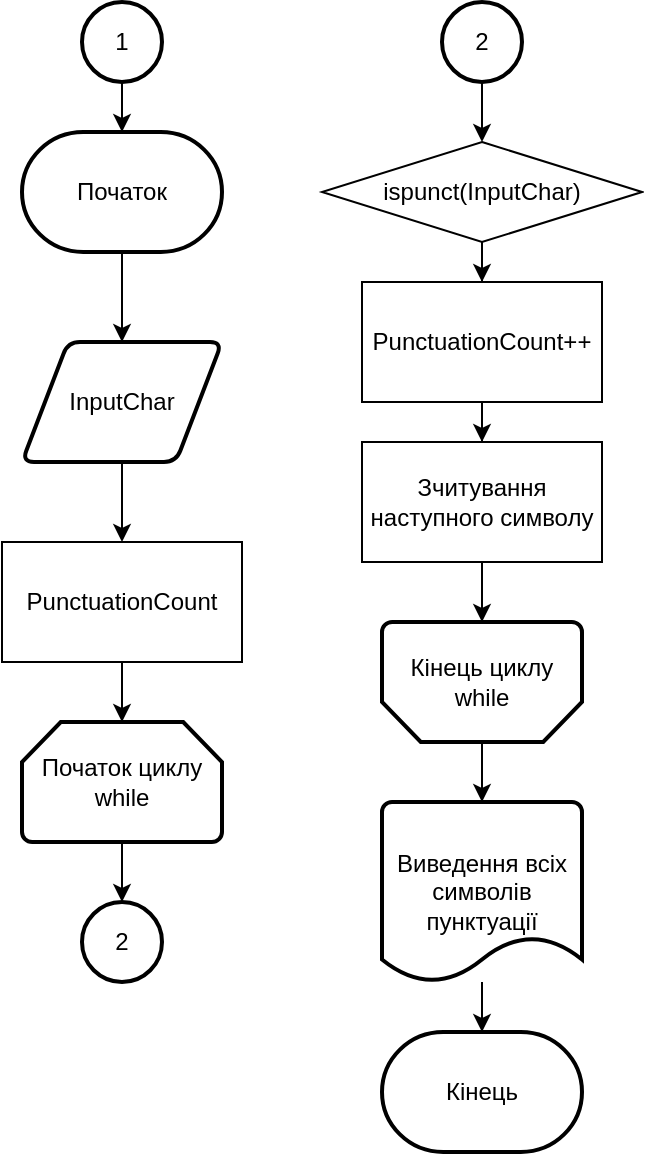 <mxfile version="21.7.5" type="github" pages="2">
  <diagram name="Сторінка-1" id="gfqYNwLdSD_sLag9S6XC">
    <mxGraphModel dx="558" dy="621" grid="1" gridSize="10" guides="1" tooltips="1" connect="1" arrows="1" fold="1" page="1" pageScale="1" pageWidth="827" pageHeight="1169" math="0" shadow="0">
      <root>
        <mxCell id="0" />
        <mxCell id="1" parent="0" />
        <mxCell id="xiM0J_UUpAURy6KG7LGc-4" style="edgeStyle=orthogonalEdgeStyle;rounded=0;orthogonalLoop=1;jettySize=auto;html=1;entryX=0.5;entryY=0;entryDx=0;entryDy=0;" edge="1" parent="1" source="xiM0J_UUpAURy6KG7LGc-1" target="xiM0J_UUpAURy6KG7LGc-3">
          <mxGeometry relative="1" as="geometry" />
        </mxCell>
        <mxCell id="xiM0J_UUpAURy6KG7LGc-1" value="Початок" style="strokeWidth=2;html=1;shape=mxgraph.flowchart.terminator;whiteSpace=wrap;" vertex="1" parent="1">
          <mxGeometry x="40" y="75" width="100" height="60" as="geometry" />
        </mxCell>
        <mxCell id="xiM0J_UUpAURy6KG7LGc-6" value="" style="edgeStyle=orthogonalEdgeStyle;rounded=0;orthogonalLoop=1;jettySize=auto;html=1;" edge="1" parent="1" source="xiM0J_UUpAURy6KG7LGc-3" target="xiM0J_UUpAURy6KG7LGc-5">
          <mxGeometry relative="1" as="geometry" />
        </mxCell>
        <mxCell id="xiM0J_UUpAURy6KG7LGc-3" value="InputChar" style="shape=parallelogram;html=1;strokeWidth=2;perimeter=parallelogramPerimeter;whiteSpace=wrap;rounded=1;arcSize=12;size=0.23;" vertex="1" parent="1">
          <mxGeometry x="40" y="180" width="100" height="60" as="geometry" />
        </mxCell>
        <mxCell id="xiM0J_UUpAURy6KG7LGc-9" value="" style="edgeStyle=orthogonalEdgeStyle;rounded=0;orthogonalLoop=1;jettySize=auto;html=1;" edge="1" parent="1" source="xiM0J_UUpAURy6KG7LGc-5" target="xiM0J_UUpAURy6KG7LGc-7">
          <mxGeometry relative="1" as="geometry" />
        </mxCell>
        <mxCell id="xiM0J_UUpAURy6KG7LGc-5" value="PunctuationCount" style="rounded=0;whiteSpace=wrap;html=1;" vertex="1" parent="1">
          <mxGeometry x="30" y="280" width="120" height="60" as="geometry" />
        </mxCell>
        <mxCell id="xiM0J_UUpAURy6KG7LGc-18" value="" style="edgeStyle=orthogonalEdgeStyle;rounded=0;orthogonalLoop=1;jettySize=auto;html=1;" edge="1" parent="1" source="xiM0J_UUpAURy6KG7LGc-7" target="xiM0J_UUpAURy6KG7LGc-17">
          <mxGeometry relative="1" as="geometry" />
        </mxCell>
        <mxCell id="xiM0J_UUpAURy6KG7LGc-7" value="Початок циклу&lt;br&gt;while" style="strokeWidth=2;html=1;shape=mxgraph.flowchart.loop_limit;whiteSpace=wrap;" vertex="1" parent="1">
          <mxGeometry x="40" y="370" width="100" height="60" as="geometry" />
        </mxCell>
        <mxCell id="xiM0J_UUpAURy6KG7LGc-34" value="" style="edgeStyle=orthogonalEdgeStyle;rounded=0;orthogonalLoop=1;jettySize=auto;html=1;" edge="1" parent="1" source="xiM0J_UUpAURy6KG7LGc-8" target="xiM0J_UUpAURy6KG7LGc-30">
          <mxGeometry relative="1" as="geometry" />
        </mxCell>
        <mxCell id="xiM0J_UUpAURy6KG7LGc-8" value="Кінець циклу&lt;br&gt;while" style="strokeWidth=2;html=1;shape=mxgraph.flowchart.loop_limit;whiteSpace=wrap;direction=west;" vertex="1" parent="1">
          <mxGeometry x="220" y="320" width="100" height="60" as="geometry" />
        </mxCell>
        <mxCell id="xiM0J_UUpAURy6KG7LGc-15" value="Кінець" style="strokeWidth=2;html=1;shape=mxgraph.flowchart.terminator;whiteSpace=wrap;" vertex="1" parent="1">
          <mxGeometry x="220" y="525" width="100" height="60" as="geometry" />
        </mxCell>
        <mxCell id="xiM0J_UUpAURy6KG7LGc-17" value="2" style="strokeWidth=2;html=1;shape=mxgraph.flowchart.start_2;whiteSpace=wrap;" vertex="1" parent="1">
          <mxGeometry x="70" y="460" width="40" height="40" as="geometry" />
        </mxCell>
        <mxCell id="xiM0J_UUpAURy6KG7LGc-21" value="" style="edgeStyle=orthogonalEdgeStyle;rounded=0;orthogonalLoop=1;jettySize=auto;html=1;" edge="1" parent="1" source="xiM0J_UUpAURy6KG7LGc-19" target="xiM0J_UUpAURy6KG7LGc-20">
          <mxGeometry relative="1" as="geometry" />
        </mxCell>
        <mxCell id="xiM0J_UUpAURy6KG7LGc-19" value="2" style="strokeWidth=2;html=1;shape=mxgraph.flowchart.start_2;whiteSpace=wrap;" vertex="1" parent="1">
          <mxGeometry x="250" y="10" width="40" height="40" as="geometry" />
        </mxCell>
        <mxCell id="xiM0J_UUpAURy6KG7LGc-37" value="" style="edgeStyle=orthogonalEdgeStyle;rounded=0;orthogonalLoop=1;jettySize=auto;html=1;" edge="1" parent="1" source="xiM0J_UUpAURy6KG7LGc-20" target="xiM0J_UUpAURy6KG7LGc-35">
          <mxGeometry relative="1" as="geometry" />
        </mxCell>
        <mxCell id="xiM0J_UUpAURy6KG7LGc-20" value="ispunct(InputChar)" style="rhombus;whiteSpace=wrap;html=1;" vertex="1" parent="1">
          <mxGeometry x="190" y="80" width="160" height="50" as="geometry" />
        </mxCell>
        <mxCell id="xiM0J_UUpAURy6KG7LGc-29" value="" style="edgeStyle=orthogonalEdgeStyle;rounded=0;orthogonalLoop=1;jettySize=auto;html=1;" edge="1" parent="1" source="xiM0J_UUpAURy6KG7LGc-28" target="xiM0J_UUpAURy6KG7LGc-1">
          <mxGeometry relative="1" as="geometry" />
        </mxCell>
        <mxCell id="xiM0J_UUpAURy6KG7LGc-28" value="1" style="strokeWidth=2;html=1;shape=mxgraph.flowchart.start_2;whiteSpace=wrap;" vertex="1" parent="1">
          <mxGeometry x="70" y="10" width="40" height="40" as="geometry" />
        </mxCell>
        <mxCell id="xiM0J_UUpAURy6KG7LGc-33" value="" style="edgeStyle=orthogonalEdgeStyle;rounded=0;orthogonalLoop=1;jettySize=auto;html=1;" edge="1" parent="1" source="xiM0J_UUpAURy6KG7LGc-30" target="xiM0J_UUpAURy6KG7LGc-15">
          <mxGeometry relative="1" as="geometry" />
        </mxCell>
        <mxCell id="xiM0J_UUpAURy6KG7LGc-30" value="Виведення всіх символів пунктуації" style="strokeWidth=2;html=1;shape=mxgraph.flowchart.document2;whiteSpace=wrap;size=0.25;" vertex="1" parent="1">
          <mxGeometry x="220" y="410" width="100" height="90" as="geometry" />
        </mxCell>
        <mxCell id="xiM0J_UUpAURy6KG7LGc-39" value="" style="edgeStyle=orthogonalEdgeStyle;rounded=0;orthogonalLoop=1;jettySize=auto;html=1;" edge="1" parent="1" source="xiM0J_UUpAURy6KG7LGc-35" target="xiM0J_UUpAURy6KG7LGc-38">
          <mxGeometry relative="1" as="geometry" />
        </mxCell>
        <mxCell id="xiM0J_UUpAURy6KG7LGc-35" value="PunctuationCount++" style="rounded=0;whiteSpace=wrap;html=1;" vertex="1" parent="1">
          <mxGeometry x="210" y="150" width="120" height="60" as="geometry" />
        </mxCell>
        <mxCell id="xiM0J_UUpAURy6KG7LGc-45" style="edgeStyle=orthogonalEdgeStyle;rounded=0;orthogonalLoop=1;jettySize=auto;html=1;entryX=0.5;entryY=1;entryDx=0;entryDy=0;entryPerimeter=0;" edge="1" parent="1" source="xiM0J_UUpAURy6KG7LGc-38" target="xiM0J_UUpAURy6KG7LGc-8">
          <mxGeometry relative="1" as="geometry" />
        </mxCell>
        <mxCell id="xiM0J_UUpAURy6KG7LGc-38" value="Зчитування наступного символу" style="rounded=0;whiteSpace=wrap;html=1;" vertex="1" parent="1">
          <mxGeometry x="210" y="230" width="120" height="60" as="geometry" />
        </mxCell>
      </root>
    </mxGraphModel>
  </diagram>
  <diagram id="1z3sEWkToe-ys3vRuXjS" name="Сторінка-2">
    <mxGraphModel dx="474" dy="528" grid="1" gridSize="10" guides="1" tooltips="1" connect="1" arrows="1" fold="1" page="1" pageScale="1" pageWidth="827" pageHeight="1169" math="0" shadow="0">
      <root>
        <mxCell id="0" />
        <mxCell id="1" parent="0" />
        <mxCell id="M-ttvNJjwY7rY9Frv1KT-3" value="" style="edgeStyle=orthogonalEdgeStyle;rounded=0;orthogonalLoop=1;jettySize=auto;html=1;" edge="1" parent="1" source="M-ttvNJjwY7rY9Frv1KT-1" target="M-ttvNJjwY7rY9Frv1KT-2">
          <mxGeometry relative="1" as="geometry" />
        </mxCell>
        <mxCell id="M-ttvNJjwY7rY9Frv1KT-1" value="Початок" style="strokeWidth=2;html=1;shape=mxgraph.flowchart.terminator;whiteSpace=wrap;" vertex="1" parent="1">
          <mxGeometry x="210" y="20" width="100" height="60" as="geometry" />
        </mxCell>
        <mxCell id="M-ttvNJjwY7rY9Frv1KT-5" value="" style="edgeStyle=orthogonalEdgeStyle;rounded=0;orthogonalLoop=1;jettySize=auto;html=1;" edge="1" parent="1" source="M-ttvNJjwY7rY9Frv1KT-2" target="M-ttvNJjwY7rY9Frv1KT-4">
          <mxGeometry relative="1" as="geometry" />
        </mxCell>
        <mxCell id="M-ttvNJjwY7rY9Frv1KT-2" value="int num1,&lt;br&gt;num2;" style="shape=parallelogram;html=1;strokeWidth=2;perimeter=parallelogramPerimeter;whiteSpace=wrap;rounded=1;arcSize=12;size=0.23;" vertex="1" parent="1">
          <mxGeometry x="210" y="110" width="100" height="60" as="geometry" />
        </mxCell>
        <mxCell id="M-ttvNJjwY7rY9Frv1KT-4" value="if (num1 % num2 ==0)" style="rhombus;whiteSpace=wrap;html=1;" vertex="1" parent="1">
          <mxGeometry x="165" y="200" width="190" height="80" as="geometry" />
        </mxCell>
        <mxCell id="M-ttvNJjwY7rY9Frv1KT-11" value="" style="edgeStyle=segmentEdgeStyle;endArrow=classic;html=1;curved=0;rounded=0;endSize=8;startSize=8;sourcePerimeterSpacing=0;targetPerimeterSpacing=0;" edge="1" parent="1" source="M-ttvNJjwY7rY9Frv1KT-16">
          <mxGeometry width="100" relative="1" as="geometry">
            <mxPoint x="260" y="280" as="sourcePoint" />
            <mxPoint x="360" y="340" as="targetPoint" />
            <Array as="points">
              <mxPoint x="360" y="280" />
            </Array>
          </mxGeometry>
        </mxCell>
        <mxCell id="M-ttvNJjwY7rY9Frv1KT-12" value="" style="edgeStyle=segmentEdgeStyle;endArrow=classic;html=1;curved=0;rounded=0;endSize=8;startSize=8;sourcePerimeterSpacing=0;targetPerimeterSpacing=0;" edge="1" parent="1" source="M-ttvNJjwY7rY9Frv1KT-4">
          <mxGeometry width="100" relative="1" as="geometry">
            <mxPoint x="160" y="260" as="sourcePoint" />
            <mxPoint x="160" y="340" as="targetPoint" />
            <Array as="points">
              <mxPoint x="160" y="280" />
            </Array>
          </mxGeometry>
        </mxCell>
        <mxCell id="M-ttvNJjwY7rY9Frv1KT-13" value="Yes" style="text;html=1;align=center;verticalAlign=middle;resizable=0;points=[];autosize=1;strokeColor=none;fillColor=none;" vertex="1" parent="1">
          <mxGeometry x="180" y="258" width="40" height="30" as="geometry" />
        </mxCell>
        <mxCell id="M-ttvNJjwY7rY9Frv1KT-14" value="No" style="text;html=1;align=center;verticalAlign=middle;resizable=0;points=[];autosize=1;strokeColor=none;fillColor=none;" vertex="1" parent="1">
          <mxGeometry x="300" y="258" width="40" height="30" as="geometry" />
        </mxCell>
        <mxCell id="M-ttvNJjwY7rY9Frv1KT-26" value="" style="edgeStyle=orthogonalEdgeStyle;rounded=0;orthogonalLoop=1;jettySize=auto;html=1;" edge="1" parent="1" source="M-ttvNJjwY7rY9Frv1KT-15" target="M-ttvNJjwY7rY9Frv1KT-25">
          <mxGeometry relative="1" as="geometry" />
        </mxCell>
        <mxCell id="M-ttvNJjwY7rY9Frv1KT-15" value="Вивести num1 ділиться на num2 без залишку" style="strokeWidth=2;html=1;shape=mxgraph.flowchart.document2;whiteSpace=wrap;size=0.25;" vertex="1" parent="1">
          <mxGeometry x="110" y="340" width="100" height="90" as="geometry" />
        </mxCell>
        <mxCell id="M-ttvNJjwY7rY9Frv1KT-17" value="" style="edgeStyle=segmentEdgeStyle;endArrow=classic;html=1;curved=0;rounded=0;endSize=8;startSize=8;sourcePerimeterSpacing=0;targetPerimeterSpacing=0;" edge="1" parent="1" target="M-ttvNJjwY7rY9Frv1KT-16">
          <mxGeometry width="100" relative="1" as="geometry">
            <mxPoint x="260" y="280" as="sourcePoint" />
            <mxPoint x="360" y="340" as="targetPoint" />
            <Array as="points" />
          </mxGeometry>
        </mxCell>
        <mxCell id="M-ttvNJjwY7rY9Frv1KT-19" value="" style="edgeStyle=orthogonalEdgeStyle;rounded=0;orthogonalLoop=1;jettySize=auto;html=1;" edge="1" parent="1" source="M-ttvNJjwY7rY9Frv1KT-16" target="M-ttvNJjwY7rY9Frv1KT-18">
          <mxGeometry relative="1" as="geometry" />
        </mxCell>
        <mxCell id="M-ttvNJjwY7rY9Frv1KT-16" value="Розрахувати найблище ціле що задовільняє умові(nearestinteger)" style="rounded=0;whiteSpace=wrap;html=1;" vertex="1" parent="1">
          <mxGeometry x="300" y="300" width="120" height="60" as="geometry" />
        </mxCell>
        <mxCell id="M-ttvNJjwY7rY9Frv1KT-18" value="Обчислити &amp;nbsp;результат множення num2 на nearestinteger(result)" style="rounded=0;whiteSpace=wrap;html=1;" vertex="1" parent="1">
          <mxGeometry x="300" y="380" width="120" height="60" as="geometry" />
        </mxCell>
        <mxCell id="M-ttvNJjwY7rY9Frv1KT-28" value="" style="edgeStyle=orthogonalEdgeStyle;rounded=0;orthogonalLoop=1;jettySize=auto;html=1;" edge="1" parent="1" source="M-ttvNJjwY7rY9Frv1KT-21" target="M-ttvNJjwY7rY9Frv1KT-27">
          <mxGeometry relative="1" as="geometry" />
        </mxCell>
        <mxCell id="M-ttvNJjwY7rY9Frv1KT-21" value="Найблище ціле що задовільняє умові (result)" style="strokeWidth=2;html=1;shape=mxgraph.flowchart.document2;whiteSpace=wrap;size=0.25;" vertex="1" parent="1">
          <mxGeometry x="290" y="560" width="140" height="70" as="geometry" />
        </mxCell>
        <mxCell id="M-ttvNJjwY7rY9Frv1KT-23" value="" style="edgeStyle=orthogonalEdgeStyle;rounded=0;orthogonalLoop=1;jettySize=auto;html=1;" edge="1" parent="1" source="M-ttvNJjwY7rY9Frv1KT-18" target="M-ttvNJjwY7rY9Frv1KT-20">
          <mxGeometry relative="1" as="geometry">
            <mxPoint x="360" y="440" as="sourcePoint" />
            <mxPoint x="364" y="550" as="targetPoint" />
          </mxGeometry>
        </mxCell>
        <mxCell id="M-ttvNJjwY7rY9Frv1KT-24" value="" style="edgeStyle=orthogonalEdgeStyle;rounded=0;orthogonalLoop=1;jettySize=auto;html=1;" edge="1" parent="1" source="M-ttvNJjwY7rY9Frv1KT-20" target="M-ttvNJjwY7rY9Frv1KT-21">
          <mxGeometry relative="1" as="geometry" />
        </mxCell>
        <mxCell id="M-ttvNJjwY7rY9Frv1KT-20" value="num1 не ділиться на num2 без залишку" style="strokeWidth=2;html=1;shape=mxgraph.flowchart.document2;whiteSpace=wrap;size=0.25;" vertex="1" parent="1">
          <mxGeometry x="292.5" y="470" width="135" height="70" as="geometry" />
        </mxCell>
        <mxCell id="M-ttvNJjwY7rY9Frv1KT-25" value="Кінець" style="strokeWidth=2;html=1;shape=mxgraph.flowchart.terminator;whiteSpace=wrap;" vertex="1" parent="1">
          <mxGeometry x="110" y="460" width="100" height="60" as="geometry" />
        </mxCell>
        <mxCell id="M-ttvNJjwY7rY9Frv1KT-27" value="Кінець" style="strokeWidth=2;html=1;shape=mxgraph.flowchart.terminator;whiteSpace=wrap;" vertex="1" parent="1">
          <mxGeometry x="310" y="660" width="100" height="60" as="geometry" />
        </mxCell>
      </root>
    </mxGraphModel>
  </diagram>
</mxfile>
